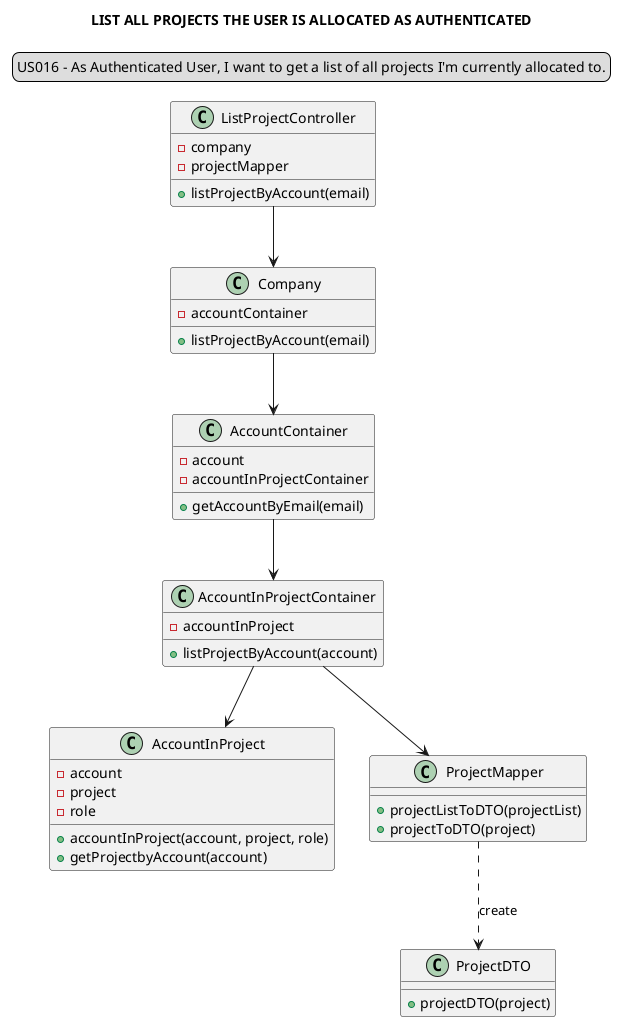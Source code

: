@startuml
'https://plantuml.com/sequence-diagram

legend top
US016 - As Authenticated User, I want to get a list of all projects I'm currently allocated to.
end legend
skinparam sequenceMessageAlign center
title LIST ALL PROJECTS THE USER IS ALLOCATED AS AUTHENTICATED

class "ListProjectController" {
- company
- projectMapper
+ listProjectByAccount(email)
}
class "Company" {
- accountContainer
+ listProjectByAccount(email)
}
class "AccountContainer"{
- account
- accountInProjectContainer
+ getAccountByEmail(email)

}
class "AccountInProjectContainer"{
- accountInProject
+ listProjectByAccount(account)
}

class "AccountInProject"{
- account
- project
-role
+ accountInProject(account, project, role)
+ getProjectbyAccount(account)
}

class "ProjectMapper"{
+projectListToDTO(projectList)
+projectToDTO(project)
}

class "ProjectDTO"{
+projectDTO(project)
}

"ListProjectController"-->"Company"
"Company"-->"AccountContainer"
"AccountContainer"--> "AccountInProjectContainer"
"AccountInProjectContainer"--> "AccountInProject"
"AccountInProjectContainer"--> "ProjectMapper"
"ProjectMapper"..> "ProjectDTO" : create


@enduml